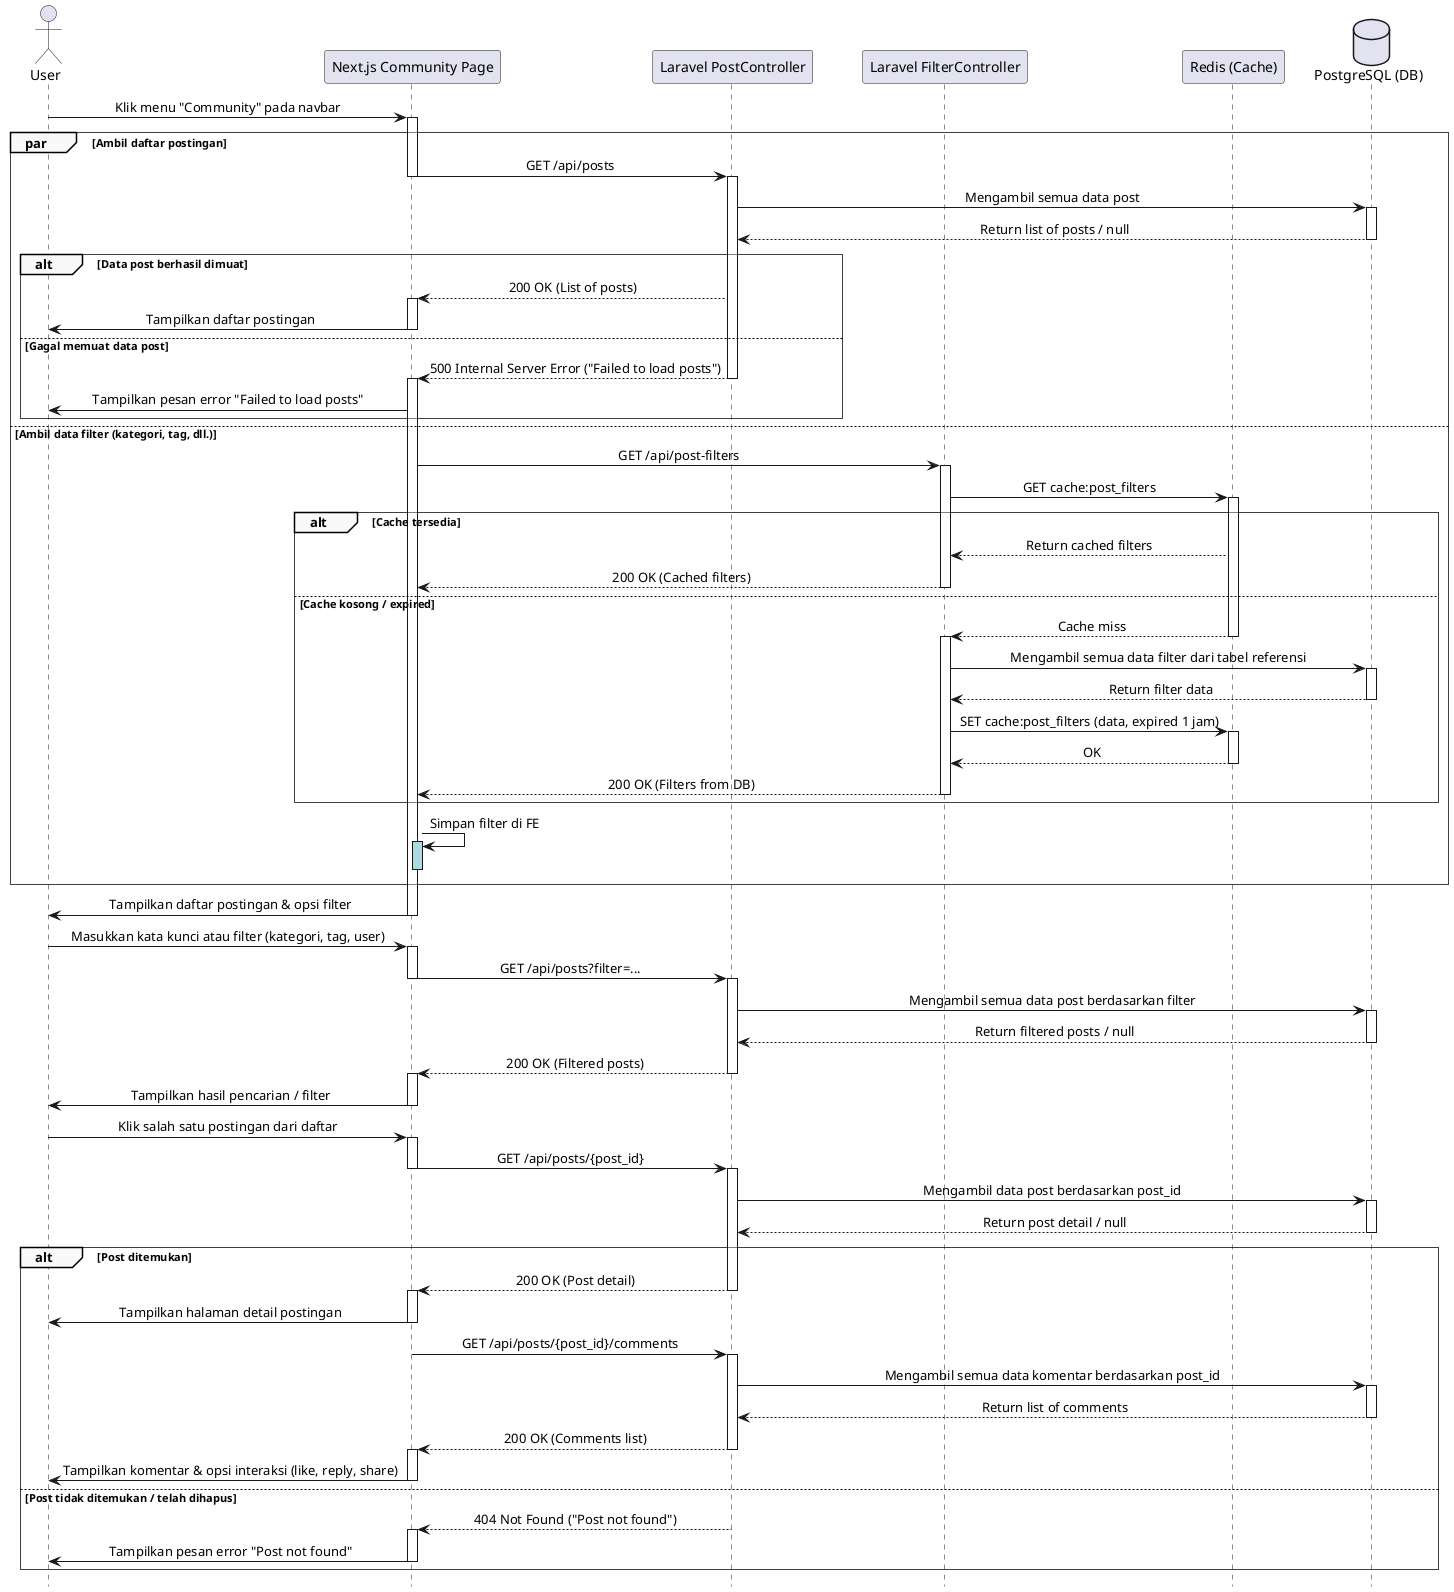 @startuml
' === Styling ===
skinparam sequence {
    LifelineFooterStrategy none
    MessageAlign center
    ArrowThickness 1
    ParticipantPadding 20
    GroupBorderThickness 0.5
    GroupBackgroundColor #F9F9F9
}
hide footbox

' === Participants ===
actor User
participant "Next.js Community Page" as FE
participant "Laravel PostController" as BE_Post
participant "Laravel FilterController" as BE_Filter
participant "Redis (Cache)" as Redis
database "PostgreSQL (DB)" as DB

' === Normal Flow: Melihat Daftar Post ===
User -> FE: Klik menu "Community" pada navbar
activate FE

' --- Paralel Request ---
par Ambil daftar postingan
    FE -> BE_Post: GET /api/posts
    deactivate FE
    activate BE_Post
    BE_Post -> DB: Mengambil semua data post
    activate DB
    DB --> BE_Post: Return list of posts / null
    deactivate DB

    alt Data post berhasil dimuat
        BE_Post --> FE: 200 OK (List of posts)
        activate FE
        FE -> User: Tampilkan daftar postingan
        deactivate FE
    else Gagal memuat data post
        BE_Post --> FE: 500 Internal Server Error ("Failed to load posts")
        deactivate BE_Post
        activate FE
        FE -> User: Tampilkan pesan error "Failed to load posts"
    end

else Ambil data filter (kategori, tag, dll.)
    FE -> BE_Filter: GET /api/post-filters
    activate BE_Filter
    BE_Filter -> Redis: GET cache:post_filters
    activate Redis

    alt Cache tersedia
        Redis --> BE_Filter: Return cached filters
        BE_Filter --> FE: 200 OK (Cached filters)
        deactivate BE_Filter
    else Cache kosong / expired
        Redis --> BE_Filter: Cache miss
        deactivate Redis
        activate BE_Filter
        BE_Filter -> DB: Mengambil semua data filter dari tabel referensi
        activate DB
        DB --> BE_Filter: Return filter data
        deactivate DB
        BE_Filter -> Redis: SET cache:post_filters (data, expired 1 jam)
        activate Redis
        Redis --> BE_Filter: OK
        deactivate Redis
        BE_Filter --> FE: 200 OK (Filters from DB)
        deactivate BE_Filter
    end
    FE -> FE:Simpan filter di FE
    activate FE #LightBlue
    deactivate FE #LightBlue
end

activate FE
FE -> User: Tampilkan daftar postingan & opsi filter
deactivate FE


' === Flow: Menggunakan Pencarian / Filter ===
User -> FE: Masukkan kata kunci atau filter (kategori, tag, user)
activate FE
FE -> BE_Post: GET /api/posts?filter=...
deactivate FE
activate BE_Post
BE_Post -> DB: Mengambil semua data post berdasarkan filter
activate DB
DB --> BE_Post: Return filtered posts / null
deactivate DB
BE_Post --> FE: 200 OK (Filtered posts)
deactivate BE_Post
activate FE
FE -> User: Tampilkan hasil pencarian / filter
deactivate FE

' === Flow: Melihat Detail Post ===
User -> FE: Klik salah satu postingan dari daftar
activate FE
FE -> BE_Post: GET /api/posts/{post_id}
deactivate FE
activate BE_Post
BE_Post -> DB: Mengambil data post berdasarkan post_id
activate DB
DB --> BE_Post: Return post detail / null
deactivate DB

alt Post ditemukan
    BE_Post --> FE: 200 OK (Post detail)
    deactivate BE_Post
    activate FE
    FE -> User: Tampilkan halaman detail postingan
    deactivate FE

    ' === Subflow: Menampilkan Komentar ===
    FE -> BE_Post: GET /api/posts/{post_id}/comments
    activate BE_Post
    BE_Post -> DB: Mengambil semua data komentar berdasarkan post_id
    activate DB
    DB --> BE_Post: Return list of comments
    deactivate DB
    BE_Post --> FE: 200 OK (Comments list)
    deactivate BE_Post
    activate FE
    FE -> User: Tampilkan komentar & opsi interaksi (like, reply, share)
    deactivate FE

else Post tidak ditemukan / telah dihapus
    BE_Post --> FE: 404 Not Found ("Post not found")
    deactivate BE_Post
    activate FE
    FE -> User: Tampilkan pesan error "Post not found"
    deactivate FE
end
@enduml